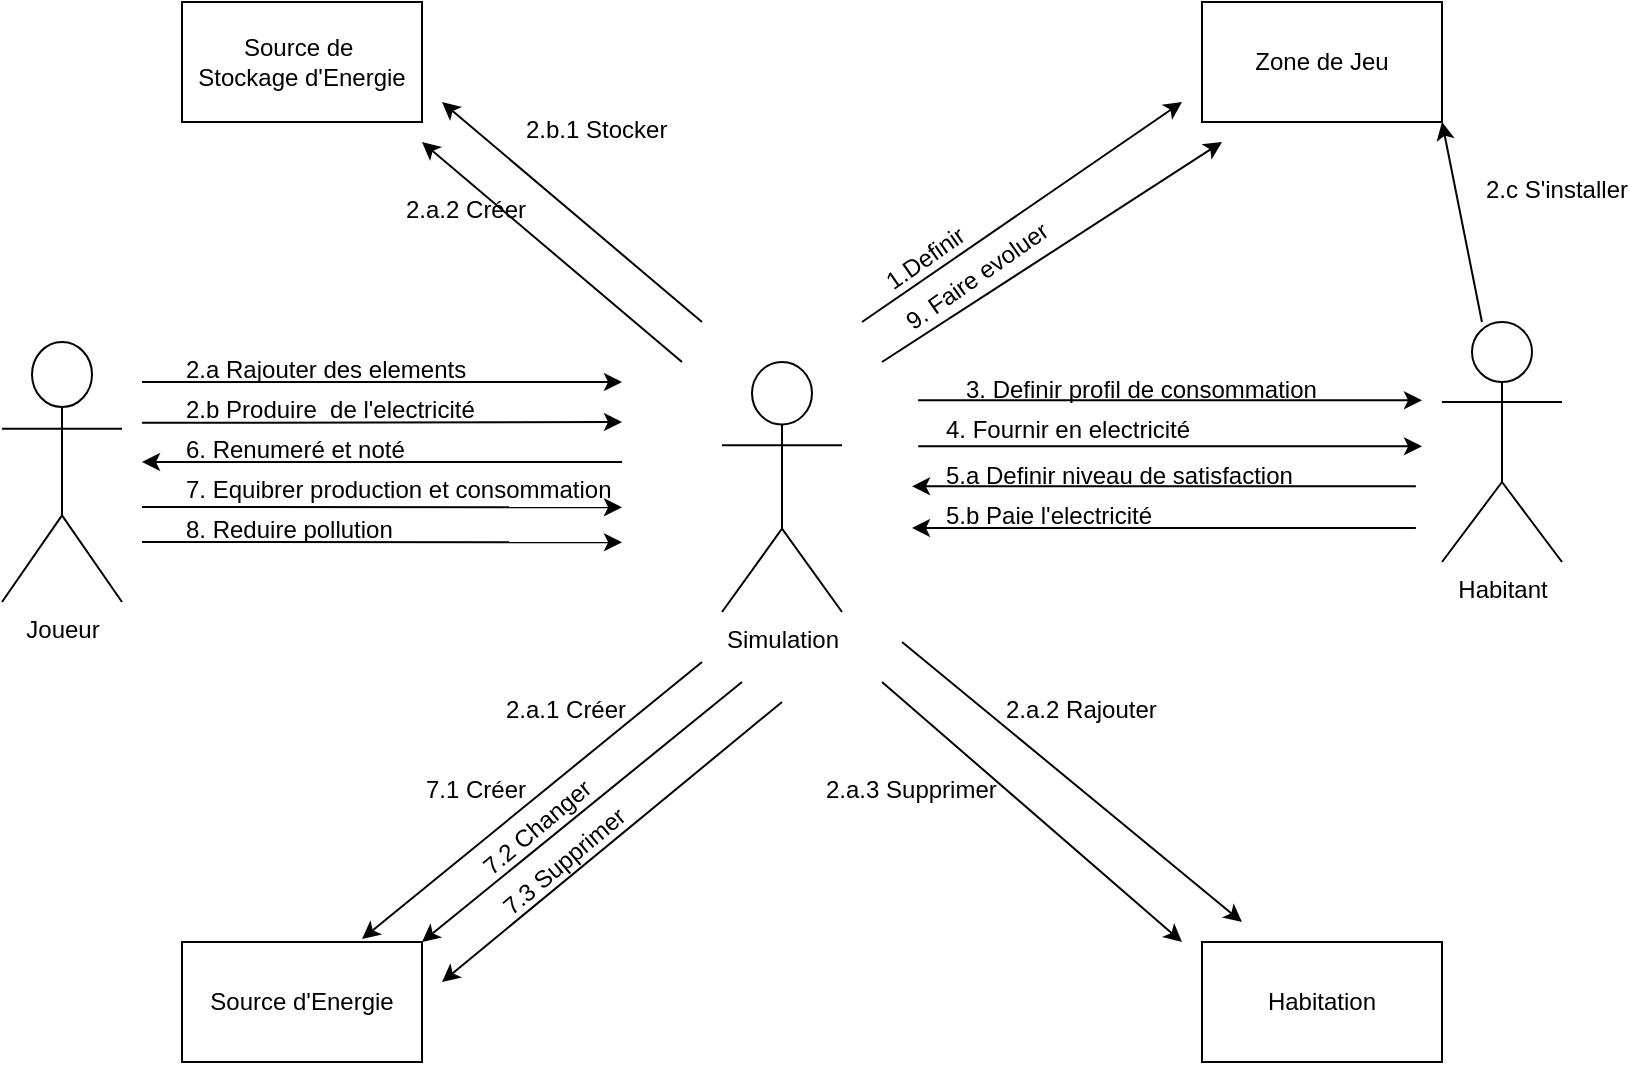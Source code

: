 <mxfile version="13.7.3" type="device"><diagram id="p8Zp1Tbf7m87xsti_sQ7" name="Page-1"><mxGraphModel dx="1673" dy="1009" grid="1" gridSize="10" guides="1" tooltips="1" connect="1" arrows="1" fold="1" page="1" pageScale="1" pageWidth="827" pageHeight="1169" math="0" shadow="0"><root><mxCell id="0"/><mxCell id="1" parent="0"/><mxCell id="fZ5_dLMRZTtECib4AGWI-1" value="Simulation" style="shape=umlActor;verticalLabelPosition=bottom;verticalAlign=top;html=1;" parent="1" vertex="1"><mxGeometry x="369" y="500" width="60" height="125" as="geometry"/></mxCell><mxCell id="fZ5_dLMRZTtECib4AGWI-6" value="Joueur" style="shape=umlActor;verticalLabelPosition=bottom;verticalAlign=top;html=1;" parent="1" vertex="1"><mxGeometry x="9" y="490" width="60" height="130" as="geometry"/></mxCell><mxCell id="fZ5_dLMRZTtECib4AGWI-8" value="Source de&amp;nbsp;&lt;br&gt;Stockage&amp;nbsp;d'Energie" style="whiteSpace=wrap;html=1;" parent="1" vertex="1"><mxGeometry x="99" y="320" width="120" height="60" as="geometry"/></mxCell><mxCell id="qQ7A1sqCSXBWcDOGEIR6-1" value="Zone de Jeu" style="whiteSpace=wrap;html=1;" parent="1" vertex="1"><mxGeometry x="609" y="320" width="120" height="60" as="geometry"/></mxCell><mxCell id="qQ7A1sqCSXBWcDOGEIR6-2" value="Habitant" style="shape=umlActor;verticalLabelPosition=bottom;verticalAlign=top;html=1;" parent="1" vertex="1"><mxGeometry x="729" y="480" width="60" height="120" as="geometry"/></mxCell><mxCell id="qQ7A1sqCSXBWcDOGEIR6-3" value="Source d'Energie" style="whiteSpace=wrap;html=1;" parent="1" vertex="1"><mxGeometry x="99" y="790" width="120" height="60" as="geometry"/></mxCell><mxCell id="qQ7A1sqCSXBWcDOGEIR6-4" value="Habitation" style="whiteSpace=wrap;html=1;" parent="1" vertex="1"><mxGeometry x="609" y="790" width="120" height="60" as="geometry"/></mxCell><mxCell id="qQ7A1sqCSXBWcDOGEIR6-5" value="" style="endArrow=classic;html=1;rounded=0;" parent="1" edge="1"><mxGeometry width="50" height="50" relative="1" as="geometry"><mxPoint x="439" y="480" as="sourcePoint"/><mxPoint x="599" y="370" as="targetPoint"/></mxGeometry></mxCell><mxCell id="qQ7A1sqCSXBWcDOGEIR6-6" value="&lt;font style=&quot;font-weight: normal ; font-size: 12px&quot;&gt;1.Definir&lt;/font&gt;" style="text;strokeColor=none;fillColor=none;html=1;fontSize=24;fontStyle=1;verticalAlign=middle;align=left;rotation=-35;" parent="1" vertex="1"><mxGeometry x="439" y="420" width="100" height="20" as="geometry"/></mxCell><mxCell id="qQ7A1sqCSXBWcDOGEIR6-8" value="&lt;font style=&quot;font-weight: normal ; font-size: 12px&quot;&gt;2.a Rajouter des elements&lt;/font&gt;" style="text;strokeColor=none;fillColor=none;html=1;fontSize=24;fontStyle=1;verticalAlign=middle;align=left;rotation=0;" parent="1" vertex="1"><mxGeometry x="99" y="490" width="100" height="20" as="geometry"/></mxCell><mxCell id="qQ7A1sqCSXBWcDOGEIR6-9" value="" style="endArrow=classic;html=1;rounded=0;" parent="1" edge="1"><mxGeometry width="50" height="50" relative="1" as="geometry"><mxPoint x="349" y="500" as="sourcePoint"/><mxPoint x="219" y="390" as="targetPoint"/></mxGeometry></mxCell><mxCell id="qQ7A1sqCSXBWcDOGEIR6-10" value="&lt;font style=&quot;font-weight: normal ; font-size: 12px&quot;&gt;2.a.2 Créer&lt;/font&gt;" style="text;strokeColor=none;fillColor=none;html=1;fontSize=24;fontStyle=1;verticalAlign=middle;align=left;rotation=0;" parent="1" vertex="1"><mxGeometry x="209" y="410" width="70" height="20" as="geometry"/></mxCell><mxCell id="qQ7A1sqCSXBWcDOGEIR6-11" value="" style="endArrow=classic;html=1;rounded=0;" parent="1" edge="1"><mxGeometry width="50" height="50" relative="1" as="geometry"><mxPoint x="359" y="650" as="sourcePoint"/><mxPoint x="189" y="788.5" as="targetPoint"/></mxGeometry></mxCell><mxCell id="qQ7A1sqCSXBWcDOGEIR6-12" value="&lt;font style=&quot;font-weight: normal ; font-size: 12px&quot;&gt;2.a.1 Créer&lt;/font&gt;" style="text;strokeColor=none;fillColor=none;html=1;fontSize=24;fontStyle=1;verticalAlign=middle;align=left;rotation=0;" parent="1" vertex="1"><mxGeometry x="259" y="660" width="70" height="20" as="geometry"/></mxCell><mxCell id="qQ7A1sqCSXBWcDOGEIR6-14" value="&lt;font style=&quot;font-weight: normal ; font-size: 12px&quot;&gt;2.b Produire&amp;nbsp; de l'electricité&lt;/font&gt;" style="text;strokeColor=none;fillColor=none;html=1;fontSize=24;fontStyle=1;verticalAlign=middle;align=left;rotation=0;" parent="1" vertex="1"><mxGeometry x="99" y="510" width="100" height="20" as="geometry"/></mxCell><mxCell id="qQ7A1sqCSXBWcDOGEIR6-15" value="&lt;font style=&quot;font-weight: normal ; font-size: 12px&quot;&gt;2.b.1 Stocker&amp;nbsp;&lt;/font&gt;" style="text;strokeColor=none;fillColor=none;html=1;fontSize=24;fontStyle=1;verticalAlign=middle;align=left;rotation=0;" parent="1" vertex="1"><mxGeometry x="269" y="370" width="70" height="20" as="geometry"/></mxCell><mxCell id="qQ7A1sqCSXBWcDOGEIR6-16" value="" style="endArrow=classic;html=1;rounded=0;" parent="1" edge="1"><mxGeometry width="50" height="50" relative="1" as="geometry"><mxPoint x="359" y="480" as="sourcePoint"/><mxPoint x="229" y="370" as="targetPoint"/></mxGeometry></mxCell><mxCell id="qQ7A1sqCSXBWcDOGEIR6-20" value="" style="endArrow=classic;html=1;rounded=0;entryX=1;entryY=1;entryDx=0;entryDy=0;exitX=0.333;exitY=0;exitDx=0;exitDy=0;exitPerimeter=0;" parent="1" source="qQ7A1sqCSXBWcDOGEIR6-2" target="qQ7A1sqCSXBWcDOGEIR6-1" edge="1"><mxGeometry width="50" height="50" relative="1" as="geometry"><mxPoint x="889" y="490" as="sourcePoint"/><mxPoint x="719" y="420" as="targetPoint"/></mxGeometry></mxCell><mxCell id="qQ7A1sqCSXBWcDOGEIR6-21" value="&lt;font style=&quot;font-weight: normal ; font-size: 12px&quot;&gt;2.c S'installer&lt;/font&gt;" style="text;strokeColor=none;fillColor=none;html=1;fontSize=24;fontStyle=1;verticalAlign=middle;align=left;rotation=0;" parent="1" vertex="1"><mxGeometry x="749" y="400" width="70" height="20" as="geometry"/></mxCell><mxCell id="qQ7A1sqCSXBWcDOGEIR6-24" value="&lt;font style=&quot;font-weight: normal ; font-size: 12px&quot;&gt;3. Definir profil de consommation&lt;/font&gt;" style="text;strokeColor=none;fillColor=none;html=1;fontSize=24;fontStyle=1;verticalAlign=middle;align=left;rotation=0;" parent="1" vertex="1"><mxGeometry x="489" y="500" width="100" height="20" as="geometry"/></mxCell><mxCell id="qQ7A1sqCSXBWcDOGEIR6-39" value="&lt;font style=&quot;font-weight: normal ; font-size: 12px&quot;&gt;7. Equibrer production et consommation&lt;/font&gt;" style="text;strokeColor=none;fillColor=none;html=1;fontSize=24;fontStyle=1;verticalAlign=middle;align=left;rotation=0;" parent="1" vertex="1"><mxGeometry x="99" y="550" width="100" height="20" as="geometry"/></mxCell><mxCell id="qQ7A1sqCSXBWcDOGEIR6-40" value="&lt;font style=&quot;font-weight: normal ; font-size: 12px&quot;&gt;7.1 Créer&lt;/font&gt;" style="text;strokeColor=none;fillColor=none;html=1;fontSize=24;fontStyle=1;verticalAlign=middle;align=left;rotation=0;" parent="1" vertex="1"><mxGeometry x="219" y="700" width="70" height="20" as="geometry"/></mxCell><mxCell id="qQ7A1sqCSXBWcDOGEIR6-41" value="" style="endArrow=classic;html=1;rounded=0;" parent="1" edge="1"><mxGeometry width="50" height="50" relative="1" as="geometry"><mxPoint x="379" y="660" as="sourcePoint"/><mxPoint x="219" y="790" as="targetPoint"/></mxGeometry></mxCell><mxCell id="qQ7A1sqCSXBWcDOGEIR6-42" value="" style="endArrow=classic;html=1;rounded=0;" parent="1" edge="1"><mxGeometry width="50" height="50" relative="1" as="geometry"><mxPoint x="399" y="670" as="sourcePoint"/><mxPoint x="229" y="810" as="targetPoint"/></mxGeometry></mxCell><mxCell id="qQ7A1sqCSXBWcDOGEIR6-44" value="&lt;font style=&quot;font-weight: normal ; font-size: 12px&quot;&gt;7.2 Changer&lt;/font&gt;" style="text;strokeColor=none;fillColor=none;html=1;fontSize=24;fontStyle=1;verticalAlign=middle;align=left;rotation=-40;" parent="1" vertex="1"><mxGeometry x="239" y="720" width="70" height="20" as="geometry"/></mxCell><mxCell id="qQ7A1sqCSXBWcDOGEIR6-45" value="&lt;font style=&quot;font-weight: normal ; font-size: 12px&quot;&gt;7.3 Supprimer&lt;/font&gt;" style="text;strokeColor=none;fillColor=none;html=1;fontSize=24;fontStyle=1;verticalAlign=middle;align=left;rotation=-40;" parent="1" vertex="1"><mxGeometry x="249" y="740" width="70" height="20" as="geometry"/></mxCell><mxCell id="qQ7A1sqCSXBWcDOGEIR6-46" value="" style="endArrow=classic;html=1;rounded=0;" parent="1" edge="1"><mxGeometry width="50" height="50" relative="1" as="geometry"><mxPoint x="449" y="660" as="sourcePoint"/><mxPoint x="599" y="790" as="targetPoint"/></mxGeometry></mxCell><mxCell id="qQ7A1sqCSXBWcDOGEIR6-48" value="&lt;font style=&quot;font-weight: normal ; font-size: 12px&quot;&gt;2.a.2 Rajouter&lt;/font&gt;" style="text;strokeColor=none;fillColor=none;html=1;fontSize=24;fontStyle=1;verticalAlign=middle;align=left;rotation=0;" parent="1" vertex="1"><mxGeometry x="509" y="660" width="100" height="20" as="geometry"/></mxCell><mxCell id="qQ7A1sqCSXBWcDOGEIR6-49" value="&lt;font style=&quot;font-weight: normal ; font-size: 12px&quot;&gt;2.a.3&amp;nbsp;Supprimer&lt;/font&gt;" style="text;strokeColor=none;fillColor=none;html=1;fontSize=24;fontStyle=1;verticalAlign=middle;align=left;rotation=0;" parent="1" vertex="1"><mxGeometry x="419" y="700" width="90" height="20" as="geometry"/></mxCell><mxCell id="qQ7A1sqCSXBWcDOGEIR6-53" value="" style="endArrow=classic;html=1;rounded=0;" parent="1" edge="1"><mxGeometry width="50" height="50" relative="1" as="geometry"><mxPoint x="449" y="500" as="sourcePoint"/><mxPoint x="619" y="390" as="targetPoint"/></mxGeometry></mxCell><mxCell id="qQ7A1sqCSXBWcDOGEIR6-54" value="&lt;font style=&quot;font-weight: normal ; font-size: 12px&quot;&gt;9. Faire evoluer&lt;/font&gt;" style="text;strokeColor=none;fillColor=none;html=1;fontSize=24;fontStyle=1;verticalAlign=middle;align=left;rotation=-35;" parent="1" vertex="1"><mxGeometry x="449" y="440" width="100" height="20" as="geometry"/></mxCell><mxCell id="qQ7A1sqCSXBWcDOGEIR6-59" value="&lt;span style=&quot;font-size: 12px ; font-weight: 400&quot;&gt;6. Renumeré et noté&lt;/span&gt;" style="text;strokeColor=none;fillColor=none;html=1;fontSize=24;fontStyle=1;verticalAlign=middle;align=left;rotation=0;" parent="1" vertex="1"><mxGeometry x="99" y="530" width="100" height="20" as="geometry"/></mxCell><mxCell id="qQ7A1sqCSXBWcDOGEIR6-62" value="" style="endArrow=classic;html=1;rounded=0;" parent="1" edge="1"><mxGeometry width="50" height="50" relative="1" as="geometry"><mxPoint x="459" y="640" as="sourcePoint"/><mxPoint x="629" y="780" as="targetPoint"/></mxGeometry></mxCell><mxCell id="zHHIknjDjR6jfQc3r12R-4" value="&lt;font style=&quot;font-weight: normal ; font-size: 12px&quot;&gt;8. Reduire pollution&lt;/font&gt;" style="text;strokeColor=none;fillColor=none;html=1;fontSize=24;fontStyle=1;verticalAlign=middle;align=left;rotation=0;" parent="1" vertex="1"><mxGeometry x="99" y="570" width="100" height="20" as="geometry"/></mxCell><mxCell id="G0CfVQjR2JsICuxSXiBG-1" value="" style="group" vertex="1" connectable="0" parent="1"><mxGeometry x="79" y="510" width="240" height="80.17" as="geometry"/></mxCell><mxCell id="qQ7A1sqCSXBWcDOGEIR6-7" value="" style="endArrow=classic;html=1;rounded=0;" parent="G0CfVQjR2JsICuxSXiBG-1" edge="1"><mxGeometry width="50" height="50" relative="1" as="geometry"><mxPoint as="sourcePoint"/><mxPoint x="240" as="targetPoint"/></mxGeometry></mxCell><mxCell id="qQ7A1sqCSXBWcDOGEIR6-13" value="" style="endArrow=classic;html=1;rounded=0;" parent="G0CfVQjR2JsICuxSXiBG-1" edge="1"><mxGeometry width="50" height="50" relative="1" as="geometry"><mxPoint y="20.42" as="sourcePoint"/><mxPoint x="240" y="20.0" as="targetPoint"/></mxGeometry></mxCell><mxCell id="qQ7A1sqCSXBWcDOGEIR6-38" value="" style="endArrow=classic;html=1;rounded=0;" parent="G0CfVQjR2JsICuxSXiBG-1" edge="1"><mxGeometry width="50" height="50" relative="1" as="geometry"><mxPoint y="62.5" as="sourcePoint"/><mxPoint x="240" y="62.67" as="targetPoint"/></mxGeometry></mxCell><mxCell id="qQ7A1sqCSXBWcDOGEIR6-56" value="" style="endArrow=classic;html=1;rounded=0;" parent="G0CfVQjR2JsICuxSXiBG-1" edge="1"><mxGeometry width="50" height="50" relative="1" as="geometry"><mxPoint x="240" y="40.0" as="sourcePoint"/><mxPoint y="40.0" as="targetPoint"/></mxGeometry></mxCell><mxCell id="zHHIknjDjR6jfQc3r12R-3" value="" style="endArrow=classic;html=1;rounded=0;" parent="G0CfVQjR2JsICuxSXiBG-1" edge="1"><mxGeometry width="50" height="50" relative="1" as="geometry"><mxPoint y="80.0" as="sourcePoint"/><mxPoint x="240" y="80.17" as="targetPoint"/></mxGeometry></mxCell><mxCell id="G0CfVQjR2JsICuxSXiBG-2" value="" style="group;container=1;" vertex="1" connectable="0" parent="1"><mxGeometry x="464" y="519.17" width="255" height="63.83" as="geometry"/></mxCell><mxCell id="qQ7A1sqCSXBWcDOGEIR6-29" value="" style="endArrow=classic;html=1;rounded=0;" parent="G0CfVQjR2JsICuxSXiBG-2" edge="1"><mxGeometry width="50" height="50" relative="1" as="geometry"><mxPoint x="3.072" y="23.0" as="sourcePoint"/><mxPoint x="255" y="23.0" as="targetPoint"/></mxGeometry></mxCell><mxCell id="qQ7A1sqCSXBWcDOGEIR6-30" value="&lt;font style=&quot;font-weight: normal ; font-size: 12px&quot;&gt;4. Fournir en electricité&lt;/font&gt;" style="text;strokeColor=none;fillColor=none;html=1;fontSize=24;fontStyle=1;verticalAlign=middle;align=left;rotation=0;" parent="G0CfVQjR2JsICuxSXiBG-2" vertex="1"><mxGeometry x="15.361" y="0.83" width="61.446" height="20.0" as="geometry"/></mxCell><mxCell id="qQ7A1sqCSXBWcDOGEIR6-25" value="&lt;font style=&quot;font-weight: normal ; font-size: 12px&quot;&gt;5.a Definir niveau de satisfaction&lt;/font&gt;" style="text;strokeColor=none;fillColor=none;html=1;fontSize=24;fontStyle=1;verticalAlign=middle;align=left;rotation=0;" parent="G0CfVQjR2JsICuxSXiBG-2" vertex="1"><mxGeometry x="15.361" y="23.83" width="61.446" height="20.0" as="geometry"/></mxCell><mxCell id="qQ7A1sqCSXBWcDOGEIR6-36" value="" style="endArrow=classic;html=1;rounded=0;" parent="G0CfVQjR2JsICuxSXiBG-2" edge="1"><mxGeometry width="50" height="50" relative="1" as="geometry"><mxPoint x="251.928" y="63.83" as="sourcePoint"/><mxPoint y="63.83" as="targetPoint"/></mxGeometry></mxCell><mxCell id="qQ7A1sqCSXBWcDOGEIR6-37" value="&lt;span style=&quot;font-size: 12px ; font-weight: 400&quot;&gt;5.b Paie l'electricité&lt;/span&gt;" style="text;strokeColor=none;fillColor=none;html=1;fontSize=24;fontStyle=1;verticalAlign=middle;align=left;rotation=0;" parent="G0CfVQjR2JsICuxSXiBG-2" vertex="1"><mxGeometry x="15.361" y="43.83" width="61.446" height="20.0" as="geometry"/></mxCell><mxCell id="qQ7A1sqCSXBWcDOGEIR6-58" value="" style="endArrow=classic;html=1;rounded=0;" parent="G0CfVQjR2JsICuxSXiBG-2" edge="1"><mxGeometry width="50" height="50" relative="1" as="geometry"><mxPoint x="251.928" y="43.0" as="sourcePoint"/><mxPoint y="43.0" as="targetPoint"/></mxGeometry></mxCell><mxCell id="qQ7A1sqCSXBWcDOGEIR6-60" value="" style="endArrow=classic;html=1;rounded=0;" parent="G0CfVQjR2JsICuxSXiBG-2" edge="1"><mxGeometry width="50" height="50" relative="1" as="geometry"><mxPoint x="3.072" as="sourcePoint"/><mxPoint x="255" as="targetPoint"/></mxGeometry></mxCell></root></mxGraphModel></diagram></mxfile>